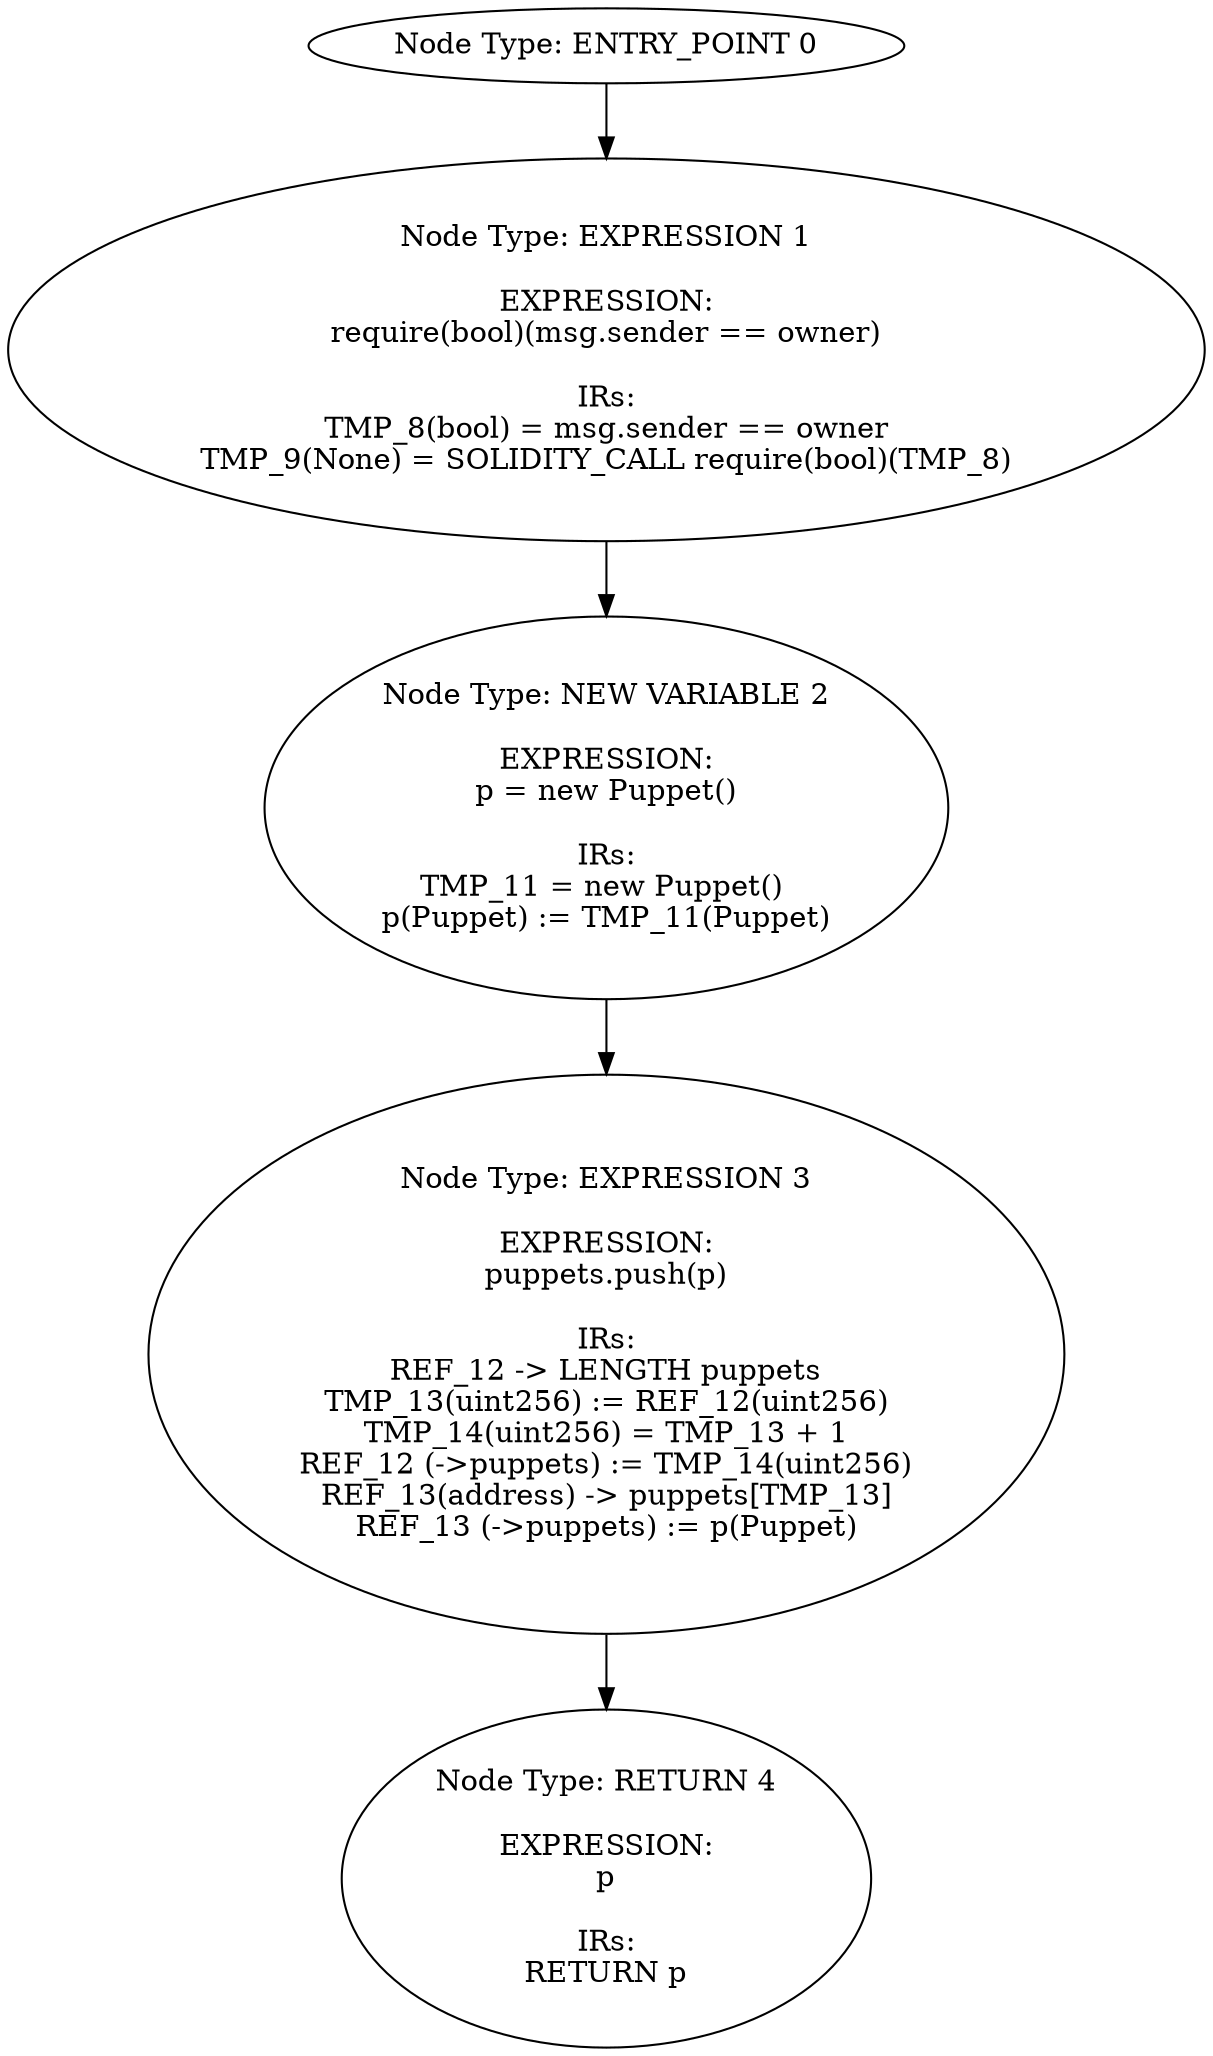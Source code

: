 digraph{
0[label="Node Type: ENTRY_POINT 0
"];
0->1;
1[label="Node Type: EXPRESSION 1

EXPRESSION:
require(bool)(msg.sender == owner)

IRs:
TMP_8(bool) = msg.sender == owner
TMP_9(None) = SOLIDITY_CALL require(bool)(TMP_8)"];
1->2;
2[label="Node Type: NEW VARIABLE 2

EXPRESSION:
p = new Puppet()

IRs:
TMP_11 = new Puppet() 
p(Puppet) := TMP_11(Puppet)"];
2->3;
3[label="Node Type: EXPRESSION 3

EXPRESSION:
puppets.push(p)

IRs:
REF_12 -> LENGTH puppets
TMP_13(uint256) := REF_12(uint256)
TMP_14(uint256) = TMP_13 + 1
REF_12 (->puppets) := TMP_14(uint256)
REF_13(address) -> puppets[TMP_13]
REF_13 (->puppets) := p(Puppet)"];
3->4;
4[label="Node Type: RETURN 4

EXPRESSION:
p

IRs:
RETURN p"];
}
